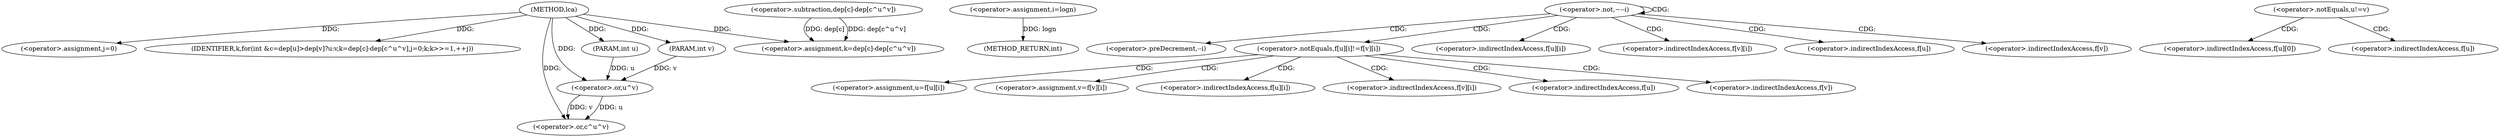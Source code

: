 digraph "lca" {  
"1000425" [label = "(METHOD,lca)" ]
"1000525" [label = "(METHOD_RETURN,int)" ]
"1000426" [label = "(PARAM,int u)" ]
"1000427" [label = "(PARAM,int v)" ]
"1000444" [label = "(<operator>.assignment,k=dep[c]-dep[c^u^v])" ]
"1000458" [label = "(<operator>.assignment,j=0)" ]
"1000461" [label = "(IDENTIFIER,k,for(int &c=dep[u]>dep[v]?u:v,k=dep[c]-dep[c^u^v],j=0;k;k>>=1,++j))" ]
"1000481" [label = "(<operator>.assignment,i=logn)" ]
"1000446" [label = "(<operator>.subtraction,dep[c]-dep[c^u^v])" ]
"1000452" [label = "(<operator>.or,c^u^v)" ]
"1000454" [label = "(<operator>.or,u^v)" ]
"1000484" [label = "(<operator>.not,~--i)" ]
"1000485" [label = "(<operator>.preDecrement,--i)" ]
"1000488" [label = "(<operator>.notEquals,f[u][i]!=f[v][i])" ]
"1000516" [label = "(<operator>.notEquals,u!=v)" ]
"1000519" [label = "(<operator>.indirectIndexAccess,f[u][0])" ]
"1000489" [label = "(<operator>.indirectIndexAccess,f[u][i])" ]
"1000494" [label = "(<operator>.indirectIndexAccess,f[v][i])" ]
"1000500" [label = "(<operator>.assignment,u=f[u][i])" ]
"1000507" [label = "(<operator>.assignment,v=f[v][i])" ]
"1000520" [label = "(<operator>.indirectIndexAccess,f[u])" ]
"1000490" [label = "(<operator>.indirectIndexAccess,f[u])" ]
"1000495" [label = "(<operator>.indirectIndexAccess,f[v])" ]
"1000502" [label = "(<operator>.indirectIndexAccess,f[u][i])" ]
"1000509" [label = "(<operator>.indirectIndexAccess,f[v][i])" ]
"1000503" [label = "(<operator>.indirectIndexAccess,f[u])" ]
"1000510" [label = "(<operator>.indirectIndexAccess,f[v])" ]
  "1000481" -> "1000525"  [ label = "DDG: logn"] 
  "1000425" -> "1000426"  [ label = "DDG: "] 
  "1000425" -> "1000427"  [ label = "DDG: "] 
  "1000446" -> "1000444"  [ label = "DDG: dep[c^u^v]"] 
  "1000446" -> "1000444"  [ label = "DDG: dep[c]"] 
  "1000425" -> "1000458"  [ label = "DDG: "] 
  "1000425" -> "1000461"  [ label = "DDG: "] 
  "1000425" -> "1000444"  [ label = "DDG: "] 
  "1000425" -> "1000452"  [ label = "DDG: "] 
  "1000454" -> "1000452"  [ label = "DDG: u"] 
  "1000454" -> "1000452"  [ label = "DDG: v"] 
  "1000426" -> "1000454"  [ label = "DDG: u"] 
  "1000425" -> "1000454"  [ label = "DDG: "] 
  "1000427" -> "1000454"  [ label = "DDG: v"] 
  "1000484" -> "1000488"  [ label = "CDG: "] 
  "1000484" -> "1000495"  [ label = "CDG: "] 
  "1000484" -> "1000484"  [ label = "CDG: "] 
  "1000484" -> "1000490"  [ label = "CDG: "] 
  "1000484" -> "1000494"  [ label = "CDG: "] 
  "1000484" -> "1000485"  [ label = "CDG: "] 
  "1000484" -> "1000489"  [ label = "CDG: "] 
  "1000488" -> "1000503"  [ label = "CDG: "] 
  "1000488" -> "1000510"  [ label = "CDG: "] 
  "1000488" -> "1000502"  [ label = "CDG: "] 
  "1000488" -> "1000509"  [ label = "CDG: "] 
  "1000488" -> "1000507"  [ label = "CDG: "] 
  "1000488" -> "1000500"  [ label = "CDG: "] 
  "1000516" -> "1000519"  [ label = "CDG: "] 
  "1000516" -> "1000520"  [ label = "CDG: "] 
}
